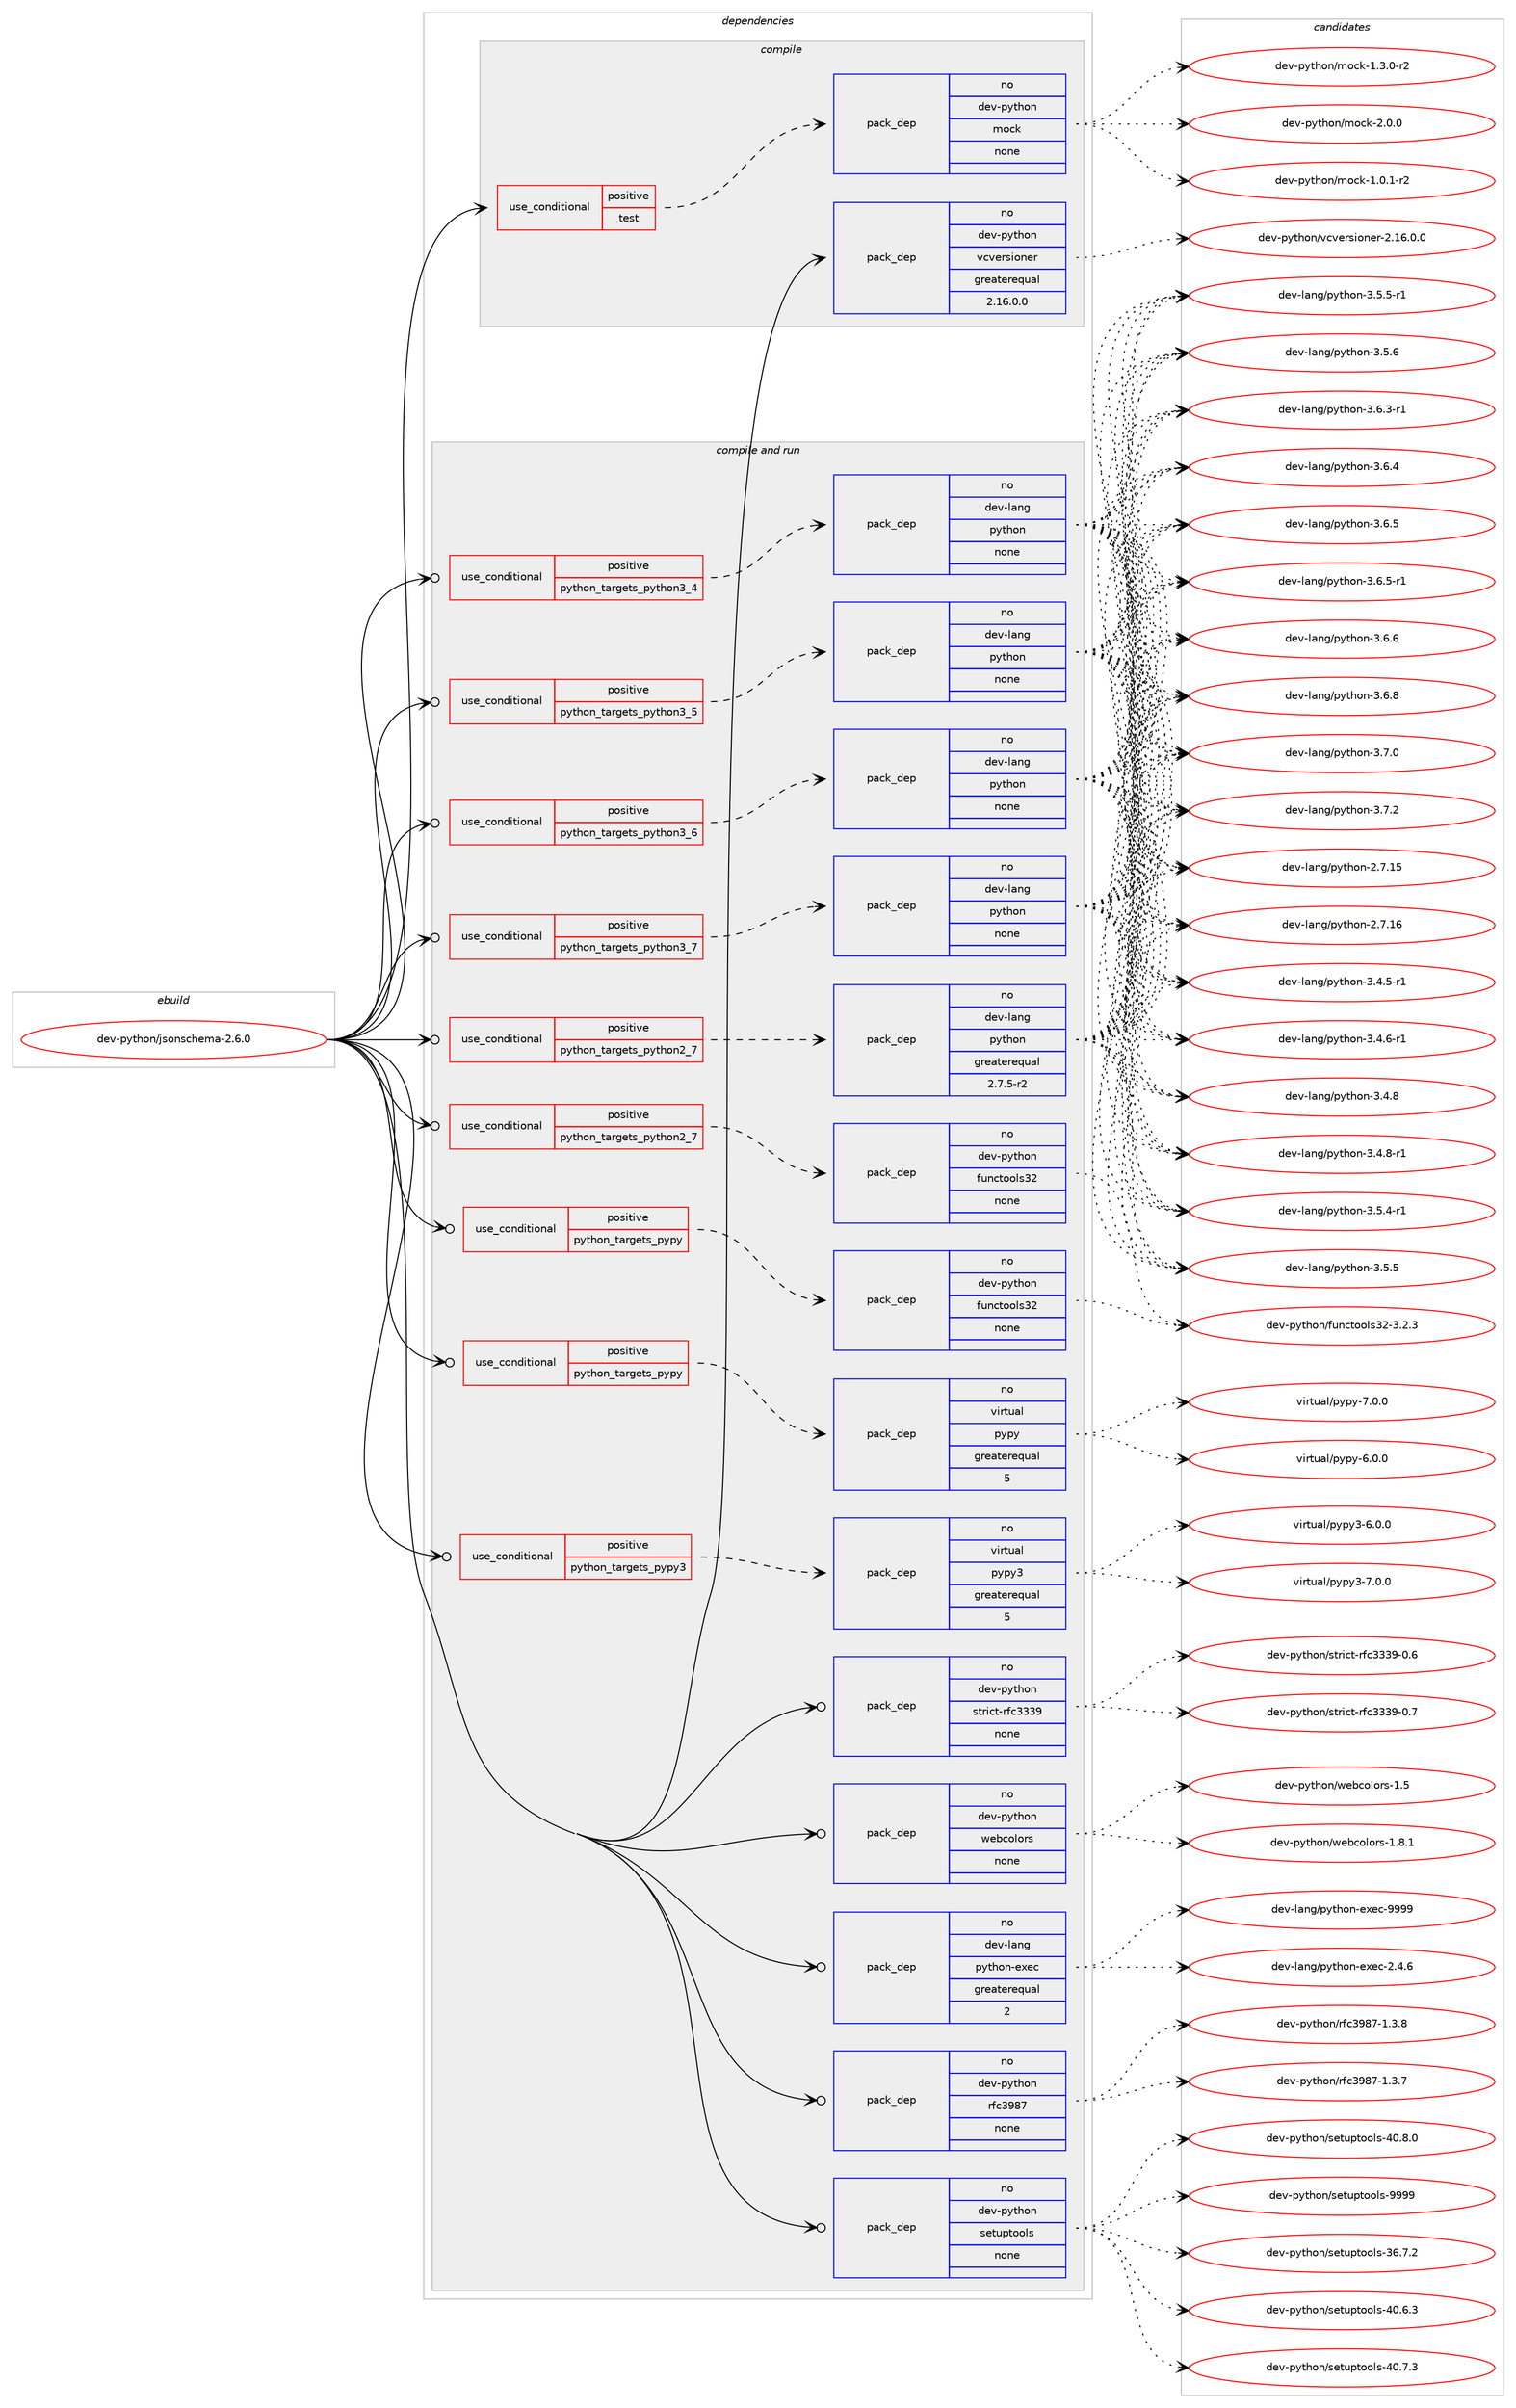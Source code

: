 digraph prolog {

# *************
# Graph options
# *************

newrank=true;
concentrate=true;
compound=true;
graph [rankdir=LR,fontname=Helvetica,fontsize=10,ranksep=1.5];#, ranksep=2.5, nodesep=0.2];
edge  [arrowhead=vee];
node  [fontname=Helvetica,fontsize=10];

# **********
# The ebuild
# **********

subgraph cluster_leftcol {
color=gray;
rank=same;
label=<<i>ebuild</i>>;
id [label="dev-python/jsonschema-2.6.0", color=red, width=4, href="../dev-python/jsonschema-2.6.0.svg"];
}

# ****************
# The dependencies
# ****************

subgraph cluster_midcol {
color=gray;
label=<<i>dependencies</i>>;
subgraph cluster_compile {
fillcolor="#eeeeee";
style=filled;
label=<<i>compile</i>>;
subgraph cond376504 {
dependency1415923 [label=<<TABLE BORDER="0" CELLBORDER="1" CELLSPACING="0" CELLPADDING="4"><TR><TD ROWSPAN="3" CELLPADDING="10">use_conditional</TD></TR><TR><TD>positive</TD></TR><TR><TD>test</TD></TR></TABLE>>, shape=none, color=red];
subgraph pack1016147 {
dependency1415924 [label=<<TABLE BORDER="0" CELLBORDER="1" CELLSPACING="0" CELLPADDING="4" WIDTH="220"><TR><TD ROWSPAN="6" CELLPADDING="30">pack_dep</TD></TR><TR><TD WIDTH="110">no</TD></TR><TR><TD>dev-python</TD></TR><TR><TD>mock</TD></TR><TR><TD>none</TD></TR><TR><TD></TD></TR></TABLE>>, shape=none, color=blue];
}
dependency1415923:e -> dependency1415924:w [weight=20,style="dashed",arrowhead="vee"];
}
id:e -> dependency1415923:w [weight=20,style="solid",arrowhead="vee"];
subgraph pack1016148 {
dependency1415925 [label=<<TABLE BORDER="0" CELLBORDER="1" CELLSPACING="0" CELLPADDING="4" WIDTH="220"><TR><TD ROWSPAN="6" CELLPADDING="30">pack_dep</TD></TR><TR><TD WIDTH="110">no</TD></TR><TR><TD>dev-python</TD></TR><TR><TD>vcversioner</TD></TR><TR><TD>greaterequal</TD></TR><TR><TD>2.16.0.0</TD></TR></TABLE>>, shape=none, color=blue];
}
id:e -> dependency1415925:w [weight=20,style="solid",arrowhead="vee"];
}
subgraph cluster_compileandrun {
fillcolor="#eeeeee";
style=filled;
label=<<i>compile and run</i>>;
subgraph cond376505 {
dependency1415926 [label=<<TABLE BORDER="0" CELLBORDER="1" CELLSPACING="0" CELLPADDING="4"><TR><TD ROWSPAN="3" CELLPADDING="10">use_conditional</TD></TR><TR><TD>positive</TD></TR><TR><TD>python_targets_pypy</TD></TR></TABLE>>, shape=none, color=red];
subgraph pack1016149 {
dependency1415927 [label=<<TABLE BORDER="0" CELLBORDER="1" CELLSPACING="0" CELLPADDING="4" WIDTH="220"><TR><TD ROWSPAN="6" CELLPADDING="30">pack_dep</TD></TR><TR><TD WIDTH="110">no</TD></TR><TR><TD>dev-python</TD></TR><TR><TD>functools32</TD></TR><TR><TD>none</TD></TR><TR><TD></TD></TR></TABLE>>, shape=none, color=blue];
}
dependency1415926:e -> dependency1415927:w [weight=20,style="dashed",arrowhead="vee"];
}
id:e -> dependency1415926:w [weight=20,style="solid",arrowhead="odotvee"];
subgraph cond376506 {
dependency1415928 [label=<<TABLE BORDER="0" CELLBORDER="1" CELLSPACING="0" CELLPADDING="4"><TR><TD ROWSPAN="3" CELLPADDING="10">use_conditional</TD></TR><TR><TD>positive</TD></TR><TR><TD>python_targets_pypy</TD></TR></TABLE>>, shape=none, color=red];
subgraph pack1016150 {
dependency1415929 [label=<<TABLE BORDER="0" CELLBORDER="1" CELLSPACING="0" CELLPADDING="4" WIDTH="220"><TR><TD ROWSPAN="6" CELLPADDING="30">pack_dep</TD></TR><TR><TD WIDTH="110">no</TD></TR><TR><TD>virtual</TD></TR><TR><TD>pypy</TD></TR><TR><TD>greaterequal</TD></TR><TR><TD>5</TD></TR></TABLE>>, shape=none, color=blue];
}
dependency1415928:e -> dependency1415929:w [weight=20,style="dashed",arrowhead="vee"];
}
id:e -> dependency1415928:w [weight=20,style="solid",arrowhead="odotvee"];
subgraph cond376507 {
dependency1415930 [label=<<TABLE BORDER="0" CELLBORDER="1" CELLSPACING="0" CELLPADDING="4"><TR><TD ROWSPAN="3" CELLPADDING="10">use_conditional</TD></TR><TR><TD>positive</TD></TR><TR><TD>python_targets_pypy3</TD></TR></TABLE>>, shape=none, color=red];
subgraph pack1016151 {
dependency1415931 [label=<<TABLE BORDER="0" CELLBORDER="1" CELLSPACING="0" CELLPADDING="4" WIDTH="220"><TR><TD ROWSPAN="6" CELLPADDING="30">pack_dep</TD></TR><TR><TD WIDTH="110">no</TD></TR><TR><TD>virtual</TD></TR><TR><TD>pypy3</TD></TR><TR><TD>greaterequal</TD></TR><TR><TD>5</TD></TR></TABLE>>, shape=none, color=blue];
}
dependency1415930:e -> dependency1415931:w [weight=20,style="dashed",arrowhead="vee"];
}
id:e -> dependency1415930:w [weight=20,style="solid",arrowhead="odotvee"];
subgraph cond376508 {
dependency1415932 [label=<<TABLE BORDER="0" CELLBORDER="1" CELLSPACING="0" CELLPADDING="4"><TR><TD ROWSPAN="3" CELLPADDING="10">use_conditional</TD></TR><TR><TD>positive</TD></TR><TR><TD>python_targets_python2_7</TD></TR></TABLE>>, shape=none, color=red];
subgraph pack1016152 {
dependency1415933 [label=<<TABLE BORDER="0" CELLBORDER="1" CELLSPACING="0" CELLPADDING="4" WIDTH="220"><TR><TD ROWSPAN="6" CELLPADDING="30">pack_dep</TD></TR><TR><TD WIDTH="110">no</TD></TR><TR><TD>dev-lang</TD></TR><TR><TD>python</TD></TR><TR><TD>greaterequal</TD></TR><TR><TD>2.7.5-r2</TD></TR></TABLE>>, shape=none, color=blue];
}
dependency1415932:e -> dependency1415933:w [weight=20,style="dashed",arrowhead="vee"];
}
id:e -> dependency1415932:w [weight=20,style="solid",arrowhead="odotvee"];
subgraph cond376509 {
dependency1415934 [label=<<TABLE BORDER="0" CELLBORDER="1" CELLSPACING="0" CELLPADDING="4"><TR><TD ROWSPAN="3" CELLPADDING="10">use_conditional</TD></TR><TR><TD>positive</TD></TR><TR><TD>python_targets_python2_7</TD></TR></TABLE>>, shape=none, color=red];
subgraph pack1016153 {
dependency1415935 [label=<<TABLE BORDER="0" CELLBORDER="1" CELLSPACING="0" CELLPADDING="4" WIDTH="220"><TR><TD ROWSPAN="6" CELLPADDING="30">pack_dep</TD></TR><TR><TD WIDTH="110">no</TD></TR><TR><TD>dev-python</TD></TR><TR><TD>functools32</TD></TR><TR><TD>none</TD></TR><TR><TD></TD></TR></TABLE>>, shape=none, color=blue];
}
dependency1415934:e -> dependency1415935:w [weight=20,style="dashed",arrowhead="vee"];
}
id:e -> dependency1415934:w [weight=20,style="solid",arrowhead="odotvee"];
subgraph cond376510 {
dependency1415936 [label=<<TABLE BORDER="0" CELLBORDER="1" CELLSPACING="0" CELLPADDING="4"><TR><TD ROWSPAN="3" CELLPADDING="10">use_conditional</TD></TR><TR><TD>positive</TD></TR><TR><TD>python_targets_python3_4</TD></TR></TABLE>>, shape=none, color=red];
subgraph pack1016154 {
dependency1415937 [label=<<TABLE BORDER="0" CELLBORDER="1" CELLSPACING="0" CELLPADDING="4" WIDTH="220"><TR><TD ROWSPAN="6" CELLPADDING="30">pack_dep</TD></TR><TR><TD WIDTH="110">no</TD></TR><TR><TD>dev-lang</TD></TR><TR><TD>python</TD></TR><TR><TD>none</TD></TR><TR><TD></TD></TR></TABLE>>, shape=none, color=blue];
}
dependency1415936:e -> dependency1415937:w [weight=20,style="dashed",arrowhead="vee"];
}
id:e -> dependency1415936:w [weight=20,style="solid",arrowhead="odotvee"];
subgraph cond376511 {
dependency1415938 [label=<<TABLE BORDER="0" CELLBORDER="1" CELLSPACING="0" CELLPADDING="4"><TR><TD ROWSPAN="3" CELLPADDING="10">use_conditional</TD></TR><TR><TD>positive</TD></TR><TR><TD>python_targets_python3_5</TD></TR></TABLE>>, shape=none, color=red];
subgraph pack1016155 {
dependency1415939 [label=<<TABLE BORDER="0" CELLBORDER="1" CELLSPACING="0" CELLPADDING="4" WIDTH="220"><TR><TD ROWSPAN="6" CELLPADDING="30">pack_dep</TD></TR><TR><TD WIDTH="110">no</TD></TR><TR><TD>dev-lang</TD></TR><TR><TD>python</TD></TR><TR><TD>none</TD></TR><TR><TD></TD></TR></TABLE>>, shape=none, color=blue];
}
dependency1415938:e -> dependency1415939:w [weight=20,style="dashed",arrowhead="vee"];
}
id:e -> dependency1415938:w [weight=20,style="solid",arrowhead="odotvee"];
subgraph cond376512 {
dependency1415940 [label=<<TABLE BORDER="0" CELLBORDER="1" CELLSPACING="0" CELLPADDING="4"><TR><TD ROWSPAN="3" CELLPADDING="10">use_conditional</TD></TR><TR><TD>positive</TD></TR><TR><TD>python_targets_python3_6</TD></TR></TABLE>>, shape=none, color=red];
subgraph pack1016156 {
dependency1415941 [label=<<TABLE BORDER="0" CELLBORDER="1" CELLSPACING="0" CELLPADDING="4" WIDTH="220"><TR><TD ROWSPAN="6" CELLPADDING="30">pack_dep</TD></TR><TR><TD WIDTH="110">no</TD></TR><TR><TD>dev-lang</TD></TR><TR><TD>python</TD></TR><TR><TD>none</TD></TR><TR><TD></TD></TR></TABLE>>, shape=none, color=blue];
}
dependency1415940:e -> dependency1415941:w [weight=20,style="dashed",arrowhead="vee"];
}
id:e -> dependency1415940:w [weight=20,style="solid",arrowhead="odotvee"];
subgraph cond376513 {
dependency1415942 [label=<<TABLE BORDER="0" CELLBORDER="1" CELLSPACING="0" CELLPADDING="4"><TR><TD ROWSPAN="3" CELLPADDING="10">use_conditional</TD></TR><TR><TD>positive</TD></TR><TR><TD>python_targets_python3_7</TD></TR></TABLE>>, shape=none, color=red];
subgraph pack1016157 {
dependency1415943 [label=<<TABLE BORDER="0" CELLBORDER="1" CELLSPACING="0" CELLPADDING="4" WIDTH="220"><TR><TD ROWSPAN="6" CELLPADDING="30">pack_dep</TD></TR><TR><TD WIDTH="110">no</TD></TR><TR><TD>dev-lang</TD></TR><TR><TD>python</TD></TR><TR><TD>none</TD></TR><TR><TD></TD></TR></TABLE>>, shape=none, color=blue];
}
dependency1415942:e -> dependency1415943:w [weight=20,style="dashed",arrowhead="vee"];
}
id:e -> dependency1415942:w [weight=20,style="solid",arrowhead="odotvee"];
subgraph pack1016158 {
dependency1415944 [label=<<TABLE BORDER="0" CELLBORDER="1" CELLSPACING="0" CELLPADDING="4" WIDTH="220"><TR><TD ROWSPAN="6" CELLPADDING="30">pack_dep</TD></TR><TR><TD WIDTH="110">no</TD></TR><TR><TD>dev-lang</TD></TR><TR><TD>python-exec</TD></TR><TR><TD>greaterequal</TD></TR><TR><TD>2</TD></TR></TABLE>>, shape=none, color=blue];
}
id:e -> dependency1415944:w [weight=20,style="solid",arrowhead="odotvee"];
subgraph pack1016159 {
dependency1415945 [label=<<TABLE BORDER="0" CELLBORDER="1" CELLSPACING="0" CELLPADDING="4" WIDTH="220"><TR><TD ROWSPAN="6" CELLPADDING="30">pack_dep</TD></TR><TR><TD WIDTH="110">no</TD></TR><TR><TD>dev-python</TD></TR><TR><TD>rfc3987</TD></TR><TR><TD>none</TD></TR><TR><TD></TD></TR></TABLE>>, shape=none, color=blue];
}
id:e -> dependency1415945:w [weight=20,style="solid",arrowhead="odotvee"];
subgraph pack1016160 {
dependency1415946 [label=<<TABLE BORDER="0" CELLBORDER="1" CELLSPACING="0" CELLPADDING="4" WIDTH="220"><TR><TD ROWSPAN="6" CELLPADDING="30">pack_dep</TD></TR><TR><TD WIDTH="110">no</TD></TR><TR><TD>dev-python</TD></TR><TR><TD>setuptools</TD></TR><TR><TD>none</TD></TR><TR><TD></TD></TR></TABLE>>, shape=none, color=blue];
}
id:e -> dependency1415946:w [weight=20,style="solid",arrowhead="odotvee"];
subgraph pack1016161 {
dependency1415947 [label=<<TABLE BORDER="0" CELLBORDER="1" CELLSPACING="0" CELLPADDING="4" WIDTH="220"><TR><TD ROWSPAN="6" CELLPADDING="30">pack_dep</TD></TR><TR><TD WIDTH="110">no</TD></TR><TR><TD>dev-python</TD></TR><TR><TD>strict-rfc3339</TD></TR><TR><TD>none</TD></TR><TR><TD></TD></TR></TABLE>>, shape=none, color=blue];
}
id:e -> dependency1415947:w [weight=20,style="solid",arrowhead="odotvee"];
subgraph pack1016162 {
dependency1415948 [label=<<TABLE BORDER="0" CELLBORDER="1" CELLSPACING="0" CELLPADDING="4" WIDTH="220"><TR><TD ROWSPAN="6" CELLPADDING="30">pack_dep</TD></TR><TR><TD WIDTH="110">no</TD></TR><TR><TD>dev-python</TD></TR><TR><TD>webcolors</TD></TR><TR><TD>none</TD></TR><TR><TD></TD></TR></TABLE>>, shape=none, color=blue];
}
id:e -> dependency1415948:w [weight=20,style="solid",arrowhead="odotvee"];
}
subgraph cluster_run {
fillcolor="#eeeeee";
style=filled;
label=<<i>run</i>>;
}
}

# **************
# The candidates
# **************

subgraph cluster_choices {
rank=same;
color=gray;
label=<<i>candidates</i>>;

subgraph choice1016147 {
color=black;
nodesep=1;
choice1001011184511212111610411111047109111991074549464846494511450 [label="dev-python/mock-1.0.1-r2", color=red, width=4,href="../dev-python/mock-1.0.1-r2.svg"];
choice1001011184511212111610411111047109111991074549465146484511450 [label="dev-python/mock-1.3.0-r2", color=red, width=4,href="../dev-python/mock-1.3.0-r2.svg"];
choice100101118451121211161041111104710911199107455046484648 [label="dev-python/mock-2.0.0", color=red, width=4,href="../dev-python/mock-2.0.0.svg"];
dependency1415924:e -> choice1001011184511212111610411111047109111991074549464846494511450:w [style=dotted,weight="100"];
dependency1415924:e -> choice1001011184511212111610411111047109111991074549465146484511450:w [style=dotted,weight="100"];
dependency1415924:e -> choice100101118451121211161041111104710911199107455046484648:w [style=dotted,weight="100"];
}
subgraph choice1016148 {
color=black;
nodesep=1;
choice100101118451121211161041111104711899118101114115105111110101114455046495446484648 [label="dev-python/vcversioner-2.16.0.0", color=red, width=4,href="../dev-python/vcversioner-2.16.0.0.svg"];
dependency1415925:e -> choice100101118451121211161041111104711899118101114115105111110101114455046495446484648:w [style=dotted,weight="100"];
}
subgraph choice1016149 {
color=black;
nodesep=1;
choice1001011184511212111610411111047102117110991161111111081155150455146504651 [label="dev-python/functools32-3.2.3", color=red, width=4,href="../dev-python/functools32-3.2.3.svg"];
dependency1415927:e -> choice1001011184511212111610411111047102117110991161111111081155150455146504651:w [style=dotted,weight="100"];
}
subgraph choice1016150 {
color=black;
nodesep=1;
choice1181051141161179710847112121112121455446484648 [label="virtual/pypy-6.0.0", color=red, width=4,href="../virtual/pypy-6.0.0.svg"];
choice1181051141161179710847112121112121455546484648 [label="virtual/pypy-7.0.0", color=red, width=4,href="../virtual/pypy-7.0.0.svg"];
dependency1415929:e -> choice1181051141161179710847112121112121455446484648:w [style=dotted,weight="100"];
dependency1415929:e -> choice1181051141161179710847112121112121455546484648:w [style=dotted,weight="100"];
}
subgraph choice1016151 {
color=black;
nodesep=1;
choice118105114116117971084711212111212151455446484648 [label="virtual/pypy3-6.0.0", color=red, width=4,href="../virtual/pypy3-6.0.0.svg"];
choice118105114116117971084711212111212151455546484648 [label="virtual/pypy3-7.0.0", color=red, width=4,href="../virtual/pypy3-7.0.0.svg"];
dependency1415931:e -> choice118105114116117971084711212111212151455446484648:w [style=dotted,weight="100"];
dependency1415931:e -> choice118105114116117971084711212111212151455546484648:w [style=dotted,weight="100"];
}
subgraph choice1016152 {
color=black;
nodesep=1;
choice10010111845108971101034711212111610411111045504655464953 [label="dev-lang/python-2.7.15", color=red, width=4,href="../dev-lang/python-2.7.15.svg"];
choice10010111845108971101034711212111610411111045504655464954 [label="dev-lang/python-2.7.16", color=red, width=4,href="../dev-lang/python-2.7.16.svg"];
choice1001011184510897110103471121211161041111104551465246534511449 [label="dev-lang/python-3.4.5-r1", color=red, width=4,href="../dev-lang/python-3.4.5-r1.svg"];
choice1001011184510897110103471121211161041111104551465246544511449 [label="dev-lang/python-3.4.6-r1", color=red, width=4,href="../dev-lang/python-3.4.6-r1.svg"];
choice100101118451089711010347112121116104111110455146524656 [label="dev-lang/python-3.4.8", color=red, width=4,href="../dev-lang/python-3.4.8.svg"];
choice1001011184510897110103471121211161041111104551465246564511449 [label="dev-lang/python-3.4.8-r1", color=red, width=4,href="../dev-lang/python-3.4.8-r1.svg"];
choice1001011184510897110103471121211161041111104551465346524511449 [label="dev-lang/python-3.5.4-r1", color=red, width=4,href="../dev-lang/python-3.5.4-r1.svg"];
choice100101118451089711010347112121116104111110455146534653 [label="dev-lang/python-3.5.5", color=red, width=4,href="../dev-lang/python-3.5.5.svg"];
choice1001011184510897110103471121211161041111104551465346534511449 [label="dev-lang/python-3.5.5-r1", color=red, width=4,href="../dev-lang/python-3.5.5-r1.svg"];
choice100101118451089711010347112121116104111110455146534654 [label="dev-lang/python-3.5.6", color=red, width=4,href="../dev-lang/python-3.5.6.svg"];
choice1001011184510897110103471121211161041111104551465446514511449 [label="dev-lang/python-3.6.3-r1", color=red, width=4,href="../dev-lang/python-3.6.3-r1.svg"];
choice100101118451089711010347112121116104111110455146544652 [label="dev-lang/python-3.6.4", color=red, width=4,href="../dev-lang/python-3.6.4.svg"];
choice100101118451089711010347112121116104111110455146544653 [label="dev-lang/python-3.6.5", color=red, width=4,href="../dev-lang/python-3.6.5.svg"];
choice1001011184510897110103471121211161041111104551465446534511449 [label="dev-lang/python-3.6.5-r1", color=red, width=4,href="../dev-lang/python-3.6.5-r1.svg"];
choice100101118451089711010347112121116104111110455146544654 [label="dev-lang/python-3.6.6", color=red, width=4,href="../dev-lang/python-3.6.6.svg"];
choice100101118451089711010347112121116104111110455146544656 [label="dev-lang/python-3.6.8", color=red, width=4,href="../dev-lang/python-3.6.8.svg"];
choice100101118451089711010347112121116104111110455146554648 [label="dev-lang/python-3.7.0", color=red, width=4,href="../dev-lang/python-3.7.0.svg"];
choice100101118451089711010347112121116104111110455146554650 [label="dev-lang/python-3.7.2", color=red, width=4,href="../dev-lang/python-3.7.2.svg"];
dependency1415933:e -> choice10010111845108971101034711212111610411111045504655464953:w [style=dotted,weight="100"];
dependency1415933:e -> choice10010111845108971101034711212111610411111045504655464954:w [style=dotted,weight="100"];
dependency1415933:e -> choice1001011184510897110103471121211161041111104551465246534511449:w [style=dotted,weight="100"];
dependency1415933:e -> choice1001011184510897110103471121211161041111104551465246544511449:w [style=dotted,weight="100"];
dependency1415933:e -> choice100101118451089711010347112121116104111110455146524656:w [style=dotted,weight="100"];
dependency1415933:e -> choice1001011184510897110103471121211161041111104551465246564511449:w [style=dotted,weight="100"];
dependency1415933:e -> choice1001011184510897110103471121211161041111104551465346524511449:w [style=dotted,weight="100"];
dependency1415933:e -> choice100101118451089711010347112121116104111110455146534653:w [style=dotted,weight="100"];
dependency1415933:e -> choice1001011184510897110103471121211161041111104551465346534511449:w [style=dotted,weight="100"];
dependency1415933:e -> choice100101118451089711010347112121116104111110455146534654:w [style=dotted,weight="100"];
dependency1415933:e -> choice1001011184510897110103471121211161041111104551465446514511449:w [style=dotted,weight="100"];
dependency1415933:e -> choice100101118451089711010347112121116104111110455146544652:w [style=dotted,weight="100"];
dependency1415933:e -> choice100101118451089711010347112121116104111110455146544653:w [style=dotted,weight="100"];
dependency1415933:e -> choice1001011184510897110103471121211161041111104551465446534511449:w [style=dotted,weight="100"];
dependency1415933:e -> choice100101118451089711010347112121116104111110455146544654:w [style=dotted,weight="100"];
dependency1415933:e -> choice100101118451089711010347112121116104111110455146544656:w [style=dotted,weight="100"];
dependency1415933:e -> choice100101118451089711010347112121116104111110455146554648:w [style=dotted,weight="100"];
dependency1415933:e -> choice100101118451089711010347112121116104111110455146554650:w [style=dotted,weight="100"];
}
subgraph choice1016153 {
color=black;
nodesep=1;
choice1001011184511212111610411111047102117110991161111111081155150455146504651 [label="dev-python/functools32-3.2.3", color=red, width=4,href="../dev-python/functools32-3.2.3.svg"];
dependency1415935:e -> choice1001011184511212111610411111047102117110991161111111081155150455146504651:w [style=dotted,weight="100"];
}
subgraph choice1016154 {
color=black;
nodesep=1;
choice10010111845108971101034711212111610411111045504655464953 [label="dev-lang/python-2.7.15", color=red, width=4,href="../dev-lang/python-2.7.15.svg"];
choice10010111845108971101034711212111610411111045504655464954 [label="dev-lang/python-2.7.16", color=red, width=4,href="../dev-lang/python-2.7.16.svg"];
choice1001011184510897110103471121211161041111104551465246534511449 [label="dev-lang/python-3.4.5-r1", color=red, width=4,href="../dev-lang/python-3.4.5-r1.svg"];
choice1001011184510897110103471121211161041111104551465246544511449 [label="dev-lang/python-3.4.6-r1", color=red, width=4,href="../dev-lang/python-3.4.6-r1.svg"];
choice100101118451089711010347112121116104111110455146524656 [label="dev-lang/python-3.4.8", color=red, width=4,href="../dev-lang/python-3.4.8.svg"];
choice1001011184510897110103471121211161041111104551465246564511449 [label="dev-lang/python-3.4.8-r1", color=red, width=4,href="../dev-lang/python-3.4.8-r1.svg"];
choice1001011184510897110103471121211161041111104551465346524511449 [label="dev-lang/python-3.5.4-r1", color=red, width=4,href="../dev-lang/python-3.5.4-r1.svg"];
choice100101118451089711010347112121116104111110455146534653 [label="dev-lang/python-3.5.5", color=red, width=4,href="../dev-lang/python-3.5.5.svg"];
choice1001011184510897110103471121211161041111104551465346534511449 [label="dev-lang/python-3.5.5-r1", color=red, width=4,href="../dev-lang/python-3.5.5-r1.svg"];
choice100101118451089711010347112121116104111110455146534654 [label="dev-lang/python-3.5.6", color=red, width=4,href="../dev-lang/python-3.5.6.svg"];
choice1001011184510897110103471121211161041111104551465446514511449 [label="dev-lang/python-3.6.3-r1", color=red, width=4,href="../dev-lang/python-3.6.3-r1.svg"];
choice100101118451089711010347112121116104111110455146544652 [label="dev-lang/python-3.6.4", color=red, width=4,href="../dev-lang/python-3.6.4.svg"];
choice100101118451089711010347112121116104111110455146544653 [label="dev-lang/python-3.6.5", color=red, width=4,href="../dev-lang/python-3.6.5.svg"];
choice1001011184510897110103471121211161041111104551465446534511449 [label="dev-lang/python-3.6.5-r1", color=red, width=4,href="../dev-lang/python-3.6.5-r1.svg"];
choice100101118451089711010347112121116104111110455146544654 [label="dev-lang/python-3.6.6", color=red, width=4,href="../dev-lang/python-3.6.6.svg"];
choice100101118451089711010347112121116104111110455146544656 [label="dev-lang/python-3.6.8", color=red, width=4,href="../dev-lang/python-3.6.8.svg"];
choice100101118451089711010347112121116104111110455146554648 [label="dev-lang/python-3.7.0", color=red, width=4,href="../dev-lang/python-3.7.0.svg"];
choice100101118451089711010347112121116104111110455146554650 [label="dev-lang/python-3.7.2", color=red, width=4,href="../dev-lang/python-3.7.2.svg"];
dependency1415937:e -> choice10010111845108971101034711212111610411111045504655464953:w [style=dotted,weight="100"];
dependency1415937:e -> choice10010111845108971101034711212111610411111045504655464954:w [style=dotted,weight="100"];
dependency1415937:e -> choice1001011184510897110103471121211161041111104551465246534511449:w [style=dotted,weight="100"];
dependency1415937:e -> choice1001011184510897110103471121211161041111104551465246544511449:w [style=dotted,weight="100"];
dependency1415937:e -> choice100101118451089711010347112121116104111110455146524656:w [style=dotted,weight="100"];
dependency1415937:e -> choice1001011184510897110103471121211161041111104551465246564511449:w [style=dotted,weight="100"];
dependency1415937:e -> choice1001011184510897110103471121211161041111104551465346524511449:w [style=dotted,weight="100"];
dependency1415937:e -> choice100101118451089711010347112121116104111110455146534653:w [style=dotted,weight="100"];
dependency1415937:e -> choice1001011184510897110103471121211161041111104551465346534511449:w [style=dotted,weight="100"];
dependency1415937:e -> choice100101118451089711010347112121116104111110455146534654:w [style=dotted,weight="100"];
dependency1415937:e -> choice1001011184510897110103471121211161041111104551465446514511449:w [style=dotted,weight="100"];
dependency1415937:e -> choice100101118451089711010347112121116104111110455146544652:w [style=dotted,weight="100"];
dependency1415937:e -> choice100101118451089711010347112121116104111110455146544653:w [style=dotted,weight="100"];
dependency1415937:e -> choice1001011184510897110103471121211161041111104551465446534511449:w [style=dotted,weight="100"];
dependency1415937:e -> choice100101118451089711010347112121116104111110455146544654:w [style=dotted,weight="100"];
dependency1415937:e -> choice100101118451089711010347112121116104111110455146544656:w [style=dotted,weight="100"];
dependency1415937:e -> choice100101118451089711010347112121116104111110455146554648:w [style=dotted,weight="100"];
dependency1415937:e -> choice100101118451089711010347112121116104111110455146554650:w [style=dotted,weight="100"];
}
subgraph choice1016155 {
color=black;
nodesep=1;
choice10010111845108971101034711212111610411111045504655464953 [label="dev-lang/python-2.7.15", color=red, width=4,href="../dev-lang/python-2.7.15.svg"];
choice10010111845108971101034711212111610411111045504655464954 [label="dev-lang/python-2.7.16", color=red, width=4,href="../dev-lang/python-2.7.16.svg"];
choice1001011184510897110103471121211161041111104551465246534511449 [label="dev-lang/python-3.4.5-r1", color=red, width=4,href="../dev-lang/python-3.4.5-r1.svg"];
choice1001011184510897110103471121211161041111104551465246544511449 [label="dev-lang/python-3.4.6-r1", color=red, width=4,href="../dev-lang/python-3.4.6-r1.svg"];
choice100101118451089711010347112121116104111110455146524656 [label="dev-lang/python-3.4.8", color=red, width=4,href="../dev-lang/python-3.4.8.svg"];
choice1001011184510897110103471121211161041111104551465246564511449 [label="dev-lang/python-3.4.8-r1", color=red, width=4,href="../dev-lang/python-3.4.8-r1.svg"];
choice1001011184510897110103471121211161041111104551465346524511449 [label="dev-lang/python-3.5.4-r1", color=red, width=4,href="../dev-lang/python-3.5.4-r1.svg"];
choice100101118451089711010347112121116104111110455146534653 [label="dev-lang/python-3.5.5", color=red, width=4,href="../dev-lang/python-3.5.5.svg"];
choice1001011184510897110103471121211161041111104551465346534511449 [label="dev-lang/python-3.5.5-r1", color=red, width=4,href="../dev-lang/python-3.5.5-r1.svg"];
choice100101118451089711010347112121116104111110455146534654 [label="dev-lang/python-3.5.6", color=red, width=4,href="../dev-lang/python-3.5.6.svg"];
choice1001011184510897110103471121211161041111104551465446514511449 [label="dev-lang/python-3.6.3-r1", color=red, width=4,href="../dev-lang/python-3.6.3-r1.svg"];
choice100101118451089711010347112121116104111110455146544652 [label="dev-lang/python-3.6.4", color=red, width=4,href="../dev-lang/python-3.6.4.svg"];
choice100101118451089711010347112121116104111110455146544653 [label="dev-lang/python-3.6.5", color=red, width=4,href="../dev-lang/python-3.6.5.svg"];
choice1001011184510897110103471121211161041111104551465446534511449 [label="dev-lang/python-3.6.5-r1", color=red, width=4,href="../dev-lang/python-3.6.5-r1.svg"];
choice100101118451089711010347112121116104111110455146544654 [label="dev-lang/python-3.6.6", color=red, width=4,href="../dev-lang/python-3.6.6.svg"];
choice100101118451089711010347112121116104111110455146544656 [label="dev-lang/python-3.6.8", color=red, width=4,href="../dev-lang/python-3.6.8.svg"];
choice100101118451089711010347112121116104111110455146554648 [label="dev-lang/python-3.7.0", color=red, width=4,href="../dev-lang/python-3.7.0.svg"];
choice100101118451089711010347112121116104111110455146554650 [label="dev-lang/python-3.7.2", color=red, width=4,href="../dev-lang/python-3.7.2.svg"];
dependency1415939:e -> choice10010111845108971101034711212111610411111045504655464953:w [style=dotted,weight="100"];
dependency1415939:e -> choice10010111845108971101034711212111610411111045504655464954:w [style=dotted,weight="100"];
dependency1415939:e -> choice1001011184510897110103471121211161041111104551465246534511449:w [style=dotted,weight="100"];
dependency1415939:e -> choice1001011184510897110103471121211161041111104551465246544511449:w [style=dotted,weight="100"];
dependency1415939:e -> choice100101118451089711010347112121116104111110455146524656:w [style=dotted,weight="100"];
dependency1415939:e -> choice1001011184510897110103471121211161041111104551465246564511449:w [style=dotted,weight="100"];
dependency1415939:e -> choice1001011184510897110103471121211161041111104551465346524511449:w [style=dotted,weight="100"];
dependency1415939:e -> choice100101118451089711010347112121116104111110455146534653:w [style=dotted,weight="100"];
dependency1415939:e -> choice1001011184510897110103471121211161041111104551465346534511449:w [style=dotted,weight="100"];
dependency1415939:e -> choice100101118451089711010347112121116104111110455146534654:w [style=dotted,weight="100"];
dependency1415939:e -> choice1001011184510897110103471121211161041111104551465446514511449:w [style=dotted,weight="100"];
dependency1415939:e -> choice100101118451089711010347112121116104111110455146544652:w [style=dotted,weight="100"];
dependency1415939:e -> choice100101118451089711010347112121116104111110455146544653:w [style=dotted,weight="100"];
dependency1415939:e -> choice1001011184510897110103471121211161041111104551465446534511449:w [style=dotted,weight="100"];
dependency1415939:e -> choice100101118451089711010347112121116104111110455146544654:w [style=dotted,weight="100"];
dependency1415939:e -> choice100101118451089711010347112121116104111110455146544656:w [style=dotted,weight="100"];
dependency1415939:e -> choice100101118451089711010347112121116104111110455146554648:w [style=dotted,weight="100"];
dependency1415939:e -> choice100101118451089711010347112121116104111110455146554650:w [style=dotted,weight="100"];
}
subgraph choice1016156 {
color=black;
nodesep=1;
choice10010111845108971101034711212111610411111045504655464953 [label="dev-lang/python-2.7.15", color=red, width=4,href="../dev-lang/python-2.7.15.svg"];
choice10010111845108971101034711212111610411111045504655464954 [label="dev-lang/python-2.7.16", color=red, width=4,href="../dev-lang/python-2.7.16.svg"];
choice1001011184510897110103471121211161041111104551465246534511449 [label="dev-lang/python-3.4.5-r1", color=red, width=4,href="../dev-lang/python-3.4.5-r1.svg"];
choice1001011184510897110103471121211161041111104551465246544511449 [label="dev-lang/python-3.4.6-r1", color=red, width=4,href="../dev-lang/python-3.4.6-r1.svg"];
choice100101118451089711010347112121116104111110455146524656 [label="dev-lang/python-3.4.8", color=red, width=4,href="../dev-lang/python-3.4.8.svg"];
choice1001011184510897110103471121211161041111104551465246564511449 [label="dev-lang/python-3.4.8-r1", color=red, width=4,href="../dev-lang/python-3.4.8-r1.svg"];
choice1001011184510897110103471121211161041111104551465346524511449 [label="dev-lang/python-3.5.4-r1", color=red, width=4,href="../dev-lang/python-3.5.4-r1.svg"];
choice100101118451089711010347112121116104111110455146534653 [label="dev-lang/python-3.5.5", color=red, width=4,href="../dev-lang/python-3.5.5.svg"];
choice1001011184510897110103471121211161041111104551465346534511449 [label="dev-lang/python-3.5.5-r1", color=red, width=4,href="../dev-lang/python-3.5.5-r1.svg"];
choice100101118451089711010347112121116104111110455146534654 [label="dev-lang/python-3.5.6", color=red, width=4,href="../dev-lang/python-3.5.6.svg"];
choice1001011184510897110103471121211161041111104551465446514511449 [label="dev-lang/python-3.6.3-r1", color=red, width=4,href="../dev-lang/python-3.6.3-r1.svg"];
choice100101118451089711010347112121116104111110455146544652 [label="dev-lang/python-3.6.4", color=red, width=4,href="../dev-lang/python-3.6.4.svg"];
choice100101118451089711010347112121116104111110455146544653 [label="dev-lang/python-3.6.5", color=red, width=4,href="../dev-lang/python-3.6.5.svg"];
choice1001011184510897110103471121211161041111104551465446534511449 [label="dev-lang/python-3.6.5-r1", color=red, width=4,href="../dev-lang/python-3.6.5-r1.svg"];
choice100101118451089711010347112121116104111110455146544654 [label="dev-lang/python-3.6.6", color=red, width=4,href="../dev-lang/python-3.6.6.svg"];
choice100101118451089711010347112121116104111110455146544656 [label="dev-lang/python-3.6.8", color=red, width=4,href="../dev-lang/python-3.6.8.svg"];
choice100101118451089711010347112121116104111110455146554648 [label="dev-lang/python-3.7.0", color=red, width=4,href="../dev-lang/python-3.7.0.svg"];
choice100101118451089711010347112121116104111110455146554650 [label="dev-lang/python-3.7.2", color=red, width=4,href="../dev-lang/python-3.7.2.svg"];
dependency1415941:e -> choice10010111845108971101034711212111610411111045504655464953:w [style=dotted,weight="100"];
dependency1415941:e -> choice10010111845108971101034711212111610411111045504655464954:w [style=dotted,weight="100"];
dependency1415941:e -> choice1001011184510897110103471121211161041111104551465246534511449:w [style=dotted,weight="100"];
dependency1415941:e -> choice1001011184510897110103471121211161041111104551465246544511449:w [style=dotted,weight="100"];
dependency1415941:e -> choice100101118451089711010347112121116104111110455146524656:w [style=dotted,weight="100"];
dependency1415941:e -> choice1001011184510897110103471121211161041111104551465246564511449:w [style=dotted,weight="100"];
dependency1415941:e -> choice1001011184510897110103471121211161041111104551465346524511449:w [style=dotted,weight="100"];
dependency1415941:e -> choice100101118451089711010347112121116104111110455146534653:w [style=dotted,weight="100"];
dependency1415941:e -> choice1001011184510897110103471121211161041111104551465346534511449:w [style=dotted,weight="100"];
dependency1415941:e -> choice100101118451089711010347112121116104111110455146534654:w [style=dotted,weight="100"];
dependency1415941:e -> choice1001011184510897110103471121211161041111104551465446514511449:w [style=dotted,weight="100"];
dependency1415941:e -> choice100101118451089711010347112121116104111110455146544652:w [style=dotted,weight="100"];
dependency1415941:e -> choice100101118451089711010347112121116104111110455146544653:w [style=dotted,weight="100"];
dependency1415941:e -> choice1001011184510897110103471121211161041111104551465446534511449:w [style=dotted,weight="100"];
dependency1415941:e -> choice100101118451089711010347112121116104111110455146544654:w [style=dotted,weight="100"];
dependency1415941:e -> choice100101118451089711010347112121116104111110455146544656:w [style=dotted,weight="100"];
dependency1415941:e -> choice100101118451089711010347112121116104111110455146554648:w [style=dotted,weight="100"];
dependency1415941:e -> choice100101118451089711010347112121116104111110455146554650:w [style=dotted,weight="100"];
}
subgraph choice1016157 {
color=black;
nodesep=1;
choice10010111845108971101034711212111610411111045504655464953 [label="dev-lang/python-2.7.15", color=red, width=4,href="../dev-lang/python-2.7.15.svg"];
choice10010111845108971101034711212111610411111045504655464954 [label="dev-lang/python-2.7.16", color=red, width=4,href="../dev-lang/python-2.7.16.svg"];
choice1001011184510897110103471121211161041111104551465246534511449 [label="dev-lang/python-3.4.5-r1", color=red, width=4,href="../dev-lang/python-3.4.5-r1.svg"];
choice1001011184510897110103471121211161041111104551465246544511449 [label="dev-lang/python-3.4.6-r1", color=red, width=4,href="../dev-lang/python-3.4.6-r1.svg"];
choice100101118451089711010347112121116104111110455146524656 [label="dev-lang/python-3.4.8", color=red, width=4,href="../dev-lang/python-3.4.8.svg"];
choice1001011184510897110103471121211161041111104551465246564511449 [label="dev-lang/python-3.4.8-r1", color=red, width=4,href="../dev-lang/python-3.4.8-r1.svg"];
choice1001011184510897110103471121211161041111104551465346524511449 [label="dev-lang/python-3.5.4-r1", color=red, width=4,href="../dev-lang/python-3.5.4-r1.svg"];
choice100101118451089711010347112121116104111110455146534653 [label="dev-lang/python-3.5.5", color=red, width=4,href="../dev-lang/python-3.5.5.svg"];
choice1001011184510897110103471121211161041111104551465346534511449 [label="dev-lang/python-3.5.5-r1", color=red, width=4,href="../dev-lang/python-3.5.5-r1.svg"];
choice100101118451089711010347112121116104111110455146534654 [label="dev-lang/python-3.5.6", color=red, width=4,href="../dev-lang/python-3.5.6.svg"];
choice1001011184510897110103471121211161041111104551465446514511449 [label="dev-lang/python-3.6.3-r1", color=red, width=4,href="../dev-lang/python-3.6.3-r1.svg"];
choice100101118451089711010347112121116104111110455146544652 [label="dev-lang/python-3.6.4", color=red, width=4,href="../dev-lang/python-3.6.4.svg"];
choice100101118451089711010347112121116104111110455146544653 [label="dev-lang/python-3.6.5", color=red, width=4,href="../dev-lang/python-3.6.5.svg"];
choice1001011184510897110103471121211161041111104551465446534511449 [label="dev-lang/python-3.6.5-r1", color=red, width=4,href="../dev-lang/python-3.6.5-r1.svg"];
choice100101118451089711010347112121116104111110455146544654 [label="dev-lang/python-3.6.6", color=red, width=4,href="../dev-lang/python-3.6.6.svg"];
choice100101118451089711010347112121116104111110455146544656 [label="dev-lang/python-3.6.8", color=red, width=4,href="../dev-lang/python-3.6.8.svg"];
choice100101118451089711010347112121116104111110455146554648 [label="dev-lang/python-3.7.0", color=red, width=4,href="../dev-lang/python-3.7.0.svg"];
choice100101118451089711010347112121116104111110455146554650 [label="dev-lang/python-3.7.2", color=red, width=4,href="../dev-lang/python-3.7.2.svg"];
dependency1415943:e -> choice10010111845108971101034711212111610411111045504655464953:w [style=dotted,weight="100"];
dependency1415943:e -> choice10010111845108971101034711212111610411111045504655464954:w [style=dotted,weight="100"];
dependency1415943:e -> choice1001011184510897110103471121211161041111104551465246534511449:w [style=dotted,weight="100"];
dependency1415943:e -> choice1001011184510897110103471121211161041111104551465246544511449:w [style=dotted,weight="100"];
dependency1415943:e -> choice100101118451089711010347112121116104111110455146524656:w [style=dotted,weight="100"];
dependency1415943:e -> choice1001011184510897110103471121211161041111104551465246564511449:w [style=dotted,weight="100"];
dependency1415943:e -> choice1001011184510897110103471121211161041111104551465346524511449:w [style=dotted,weight="100"];
dependency1415943:e -> choice100101118451089711010347112121116104111110455146534653:w [style=dotted,weight="100"];
dependency1415943:e -> choice1001011184510897110103471121211161041111104551465346534511449:w [style=dotted,weight="100"];
dependency1415943:e -> choice100101118451089711010347112121116104111110455146534654:w [style=dotted,weight="100"];
dependency1415943:e -> choice1001011184510897110103471121211161041111104551465446514511449:w [style=dotted,weight="100"];
dependency1415943:e -> choice100101118451089711010347112121116104111110455146544652:w [style=dotted,weight="100"];
dependency1415943:e -> choice100101118451089711010347112121116104111110455146544653:w [style=dotted,weight="100"];
dependency1415943:e -> choice1001011184510897110103471121211161041111104551465446534511449:w [style=dotted,weight="100"];
dependency1415943:e -> choice100101118451089711010347112121116104111110455146544654:w [style=dotted,weight="100"];
dependency1415943:e -> choice100101118451089711010347112121116104111110455146544656:w [style=dotted,weight="100"];
dependency1415943:e -> choice100101118451089711010347112121116104111110455146554648:w [style=dotted,weight="100"];
dependency1415943:e -> choice100101118451089711010347112121116104111110455146554650:w [style=dotted,weight="100"];
}
subgraph choice1016158 {
color=black;
nodesep=1;
choice1001011184510897110103471121211161041111104510112010199455046524654 [label="dev-lang/python-exec-2.4.6", color=red, width=4,href="../dev-lang/python-exec-2.4.6.svg"];
choice10010111845108971101034711212111610411111045101120101994557575757 [label="dev-lang/python-exec-9999", color=red, width=4,href="../dev-lang/python-exec-9999.svg"];
dependency1415944:e -> choice1001011184510897110103471121211161041111104510112010199455046524654:w [style=dotted,weight="100"];
dependency1415944:e -> choice10010111845108971101034711212111610411111045101120101994557575757:w [style=dotted,weight="100"];
}
subgraph choice1016159 {
color=black;
nodesep=1;
choice10010111845112121116104111110471141029951575655454946514655 [label="dev-python/rfc3987-1.3.7", color=red, width=4,href="../dev-python/rfc3987-1.3.7.svg"];
choice10010111845112121116104111110471141029951575655454946514656 [label="dev-python/rfc3987-1.3.8", color=red, width=4,href="../dev-python/rfc3987-1.3.8.svg"];
dependency1415945:e -> choice10010111845112121116104111110471141029951575655454946514655:w [style=dotted,weight="100"];
dependency1415945:e -> choice10010111845112121116104111110471141029951575655454946514656:w [style=dotted,weight="100"];
}
subgraph choice1016160 {
color=black;
nodesep=1;
choice100101118451121211161041111104711510111611711211611111110811545515446554650 [label="dev-python/setuptools-36.7.2", color=red, width=4,href="../dev-python/setuptools-36.7.2.svg"];
choice100101118451121211161041111104711510111611711211611111110811545524846544651 [label="dev-python/setuptools-40.6.3", color=red, width=4,href="../dev-python/setuptools-40.6.3.svg"];
choice100101118451121211161041111104711510111611711211611111110811545524846554651 [label="dev-python/setuptools-40.7.3", color=red, width=4,href="../dev-python/setuptools-40.7.3.svg"];
choice100101118451121211161041111104711510111611711211611111110811545524846564648 [label="dev-python/setuptools-40.8.0", color=red, width=4,href="../dev-python/setuptools-40.8.0.svg"];
choice10010111845112121116104111110471151011161171121161111111081154557575757 [label="dev-python/setuptools-9999", color=red, width=4,href="../dev-python/setuptools-9999.svg"];
dependency1415946:e -> choice100101118451121211161041111104711510111611711211611111110811545515446554650:w [style=dotted,weight="100"];
dependency1415946:e -> choice100101118451121211161041111104711510111611711211611111110811545524846544651:w [style=dotted,weight="100"];
dependency1415946:e -> choice100101118451121211161041111104711510111611711211611111110811545524846554651:w [style=dotted,weight="100"];
dependency1415946:e -> choice100101118451121211161041111104711510111611711211611111110811545524846564648:w [style=dotted,weight="100"];
dependency1415946:e -> choice10010111845112121116104111110471151011161171121161111111081154557575757:w [style=dotted,weight="100"];
}
subgraph choice1016161 {
color=black;
nodesep=1;
choice10010111845112121116104111110471151161141059911645114102995151515745484654 [label="dev-python/strict-rfc3339-0.6", color=red, width=4,href="../dev-python/strict-rfc3339-0.6.svg"];
choice10010111845112121116104111110471151161141059911645114102995151515745484655 [label="dev-python/strict-rfc3339-0.7", color=red, width=4,href="../dev-python/strict-rfc3339-0.7.svg"];
dependency1415947:e -> choice10010111845112121116104111110471151161141059911645114102995151515745484654:w [style=dotted,weight="100"];
dependency1415947:e -> choice10010111845112121116104111110471151161141059911645114102995151515745484655:w [style=dotted,weight="100"];
}
subgraph choice1016162 {
color=black;
nodesep=1;
choice1001011184511212111610411111047119101989911110811111411545494653 [label="dev-python/webcolors-1.5", color=red, width=4,href="../dev-python/webcolors-1.5.svg"];
choice10010111845112121116104111110471191019899111108111114115454946564649 [label="dev-python/webcolors-1.8.1", color=red, width=4,href="../dev-python/webcolors-1.8.1.svg"];
dependency1415948:e -> choice1001011184511212111610411111047119101989911110811111411545494653:w [style=dotted,weight="100"];
dependency1415948:e -> choice10010111845112121116104111110471191019899111108111114115454946564649:w [style=dotted,weight="100"];
}
}

}

